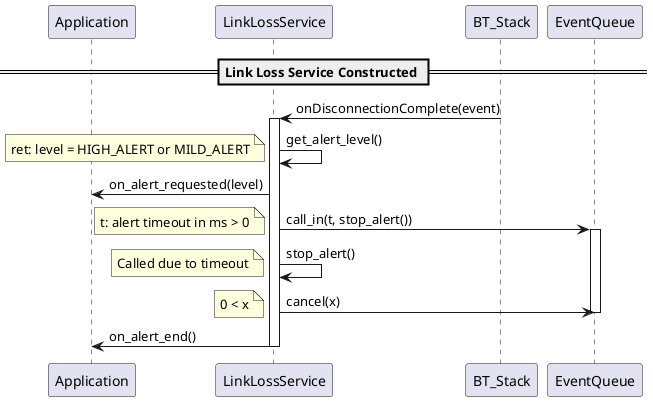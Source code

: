@startuml

participant Application as APP
participant LinkLossService as LLS
participant BT_Stack as BTS
participant EventQueue as EQ

== Link Loss Service Constructed ==

LLS <- BTS : onDisconnectionComplete(event)
activate LLS

LLS -> LLS : get_alert_level()
note left
ret: level = HIGH_ALERT or MILD_ALERT
end note

APP <- LLS : on_alert_requested(level)

LLS -> EQ : call_in(t, stop_alert())
note left
t: alert timeout in ms > 0
end note
activate EQ

LLS -> LLS : stop_alert()
note left
Called due to timeout
end note

LLS -> EQ : cancel(x)
note left
0 < x
end note
deactivate EQ

LLS -> APP : on_alert_end()
deactivate LLS

@enduml
